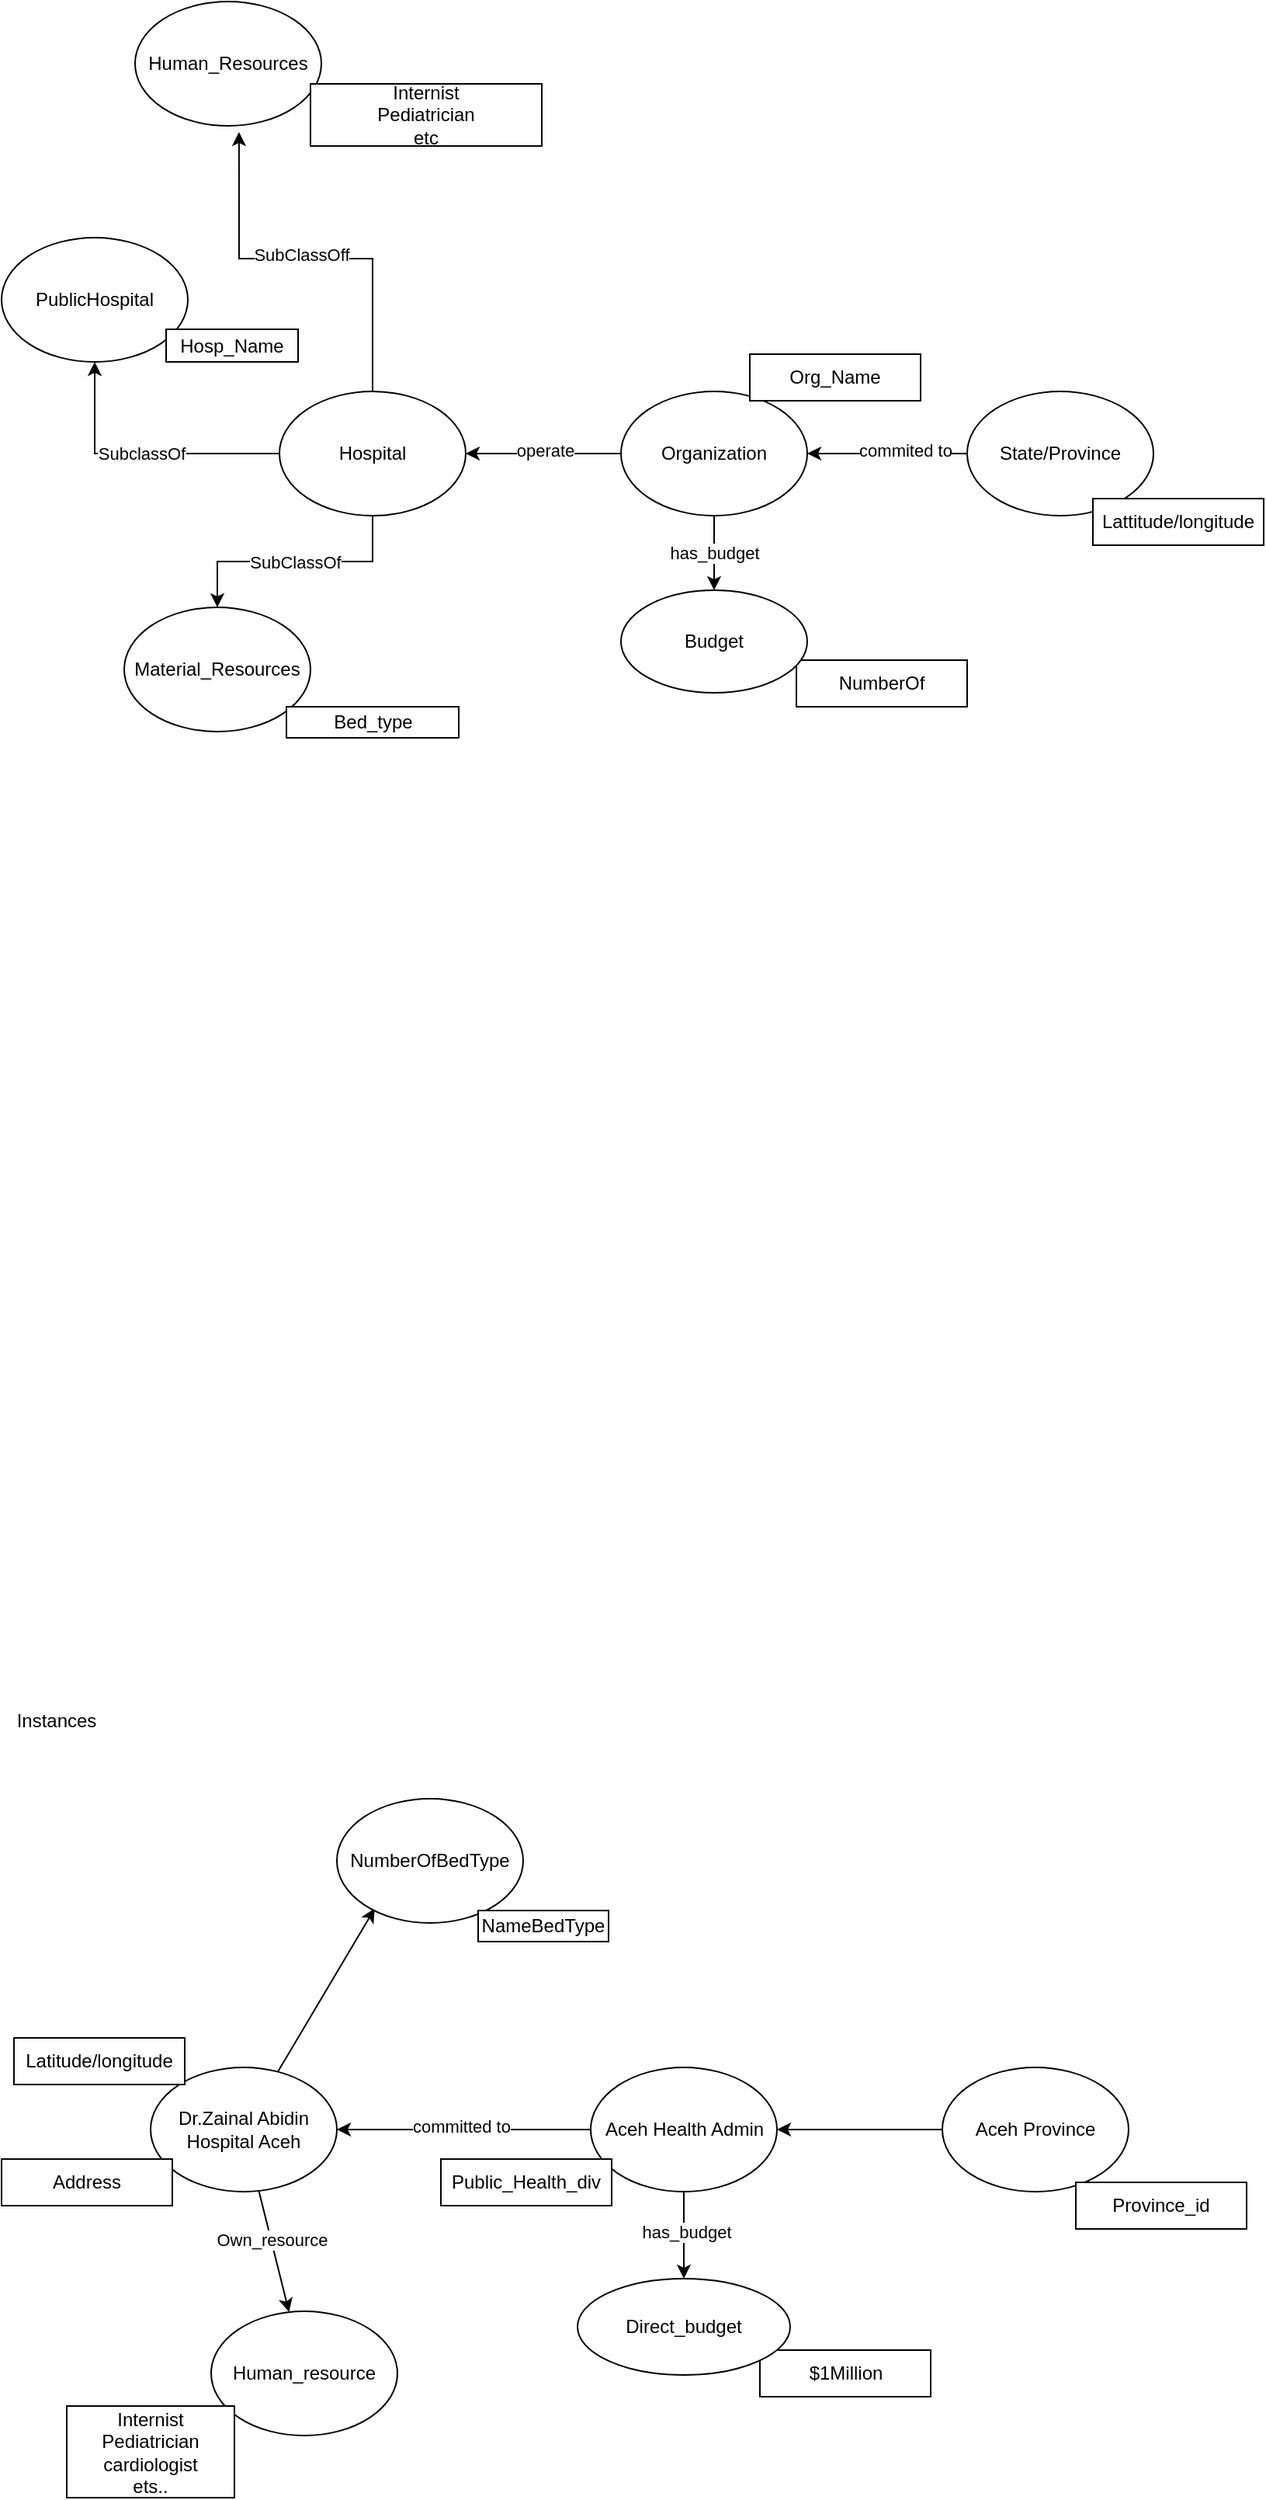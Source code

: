 <mxfile version="21.2.8" type="device" pages="3">
  <diagram name="Page-1" id="DhjK6ub2rNOMFvLf1U9X">
    <mxGraphModel dx="1114" dy="999" grid="0" gridSize="10" guides="1" tooltips="1" connect="1" arrows="1" fold="1" page="1" pageScale="1" pageWidth="850" pageHeight="1100" math="0" shadow="0">
      <root>
        <mxCell id="0" />
        <mxCell id="1" parent="0" />
        <mxCell id="vlAr-wh--yHKUi2ePpUn-33" value="SubclassOf" style="edgeStyle=orthogonalEdgeStyle;rounded=0;orthogonalLoop=1;jettySize=auto;html=1;entryX=0.5;entryY=1;entryDx=0;entryDy=0;" parent="1" source="vlAr-wh--yHKUi2ePpUn-1" target="vlAr-wh--yHKUi2ePpUn-32" edge="1">
          <mxGeometry relative="1" as="geometry" />
        </mxCell>
        <mxCell id="p9-EDQrn5yA7QN9thZiw-11" style="edgeStyle=orthogonalEdgeStyle;rounded=0;orthogonalLoop=1;jettySize=auto;html=1;entryX=0.558;entryY=1.05;entryDx=0;entryDy=0;entryPerimeter=0;" parent="1" source="vlAr-wh--yHKUi2ePpUn-1" target="vlAr-wh--yHKUi2ePpUn-8" edge="1">
          <mxGeometry relative="1" as="geometry" />
        </mxCell>
        <mxCell id="p9-EDQrn5yA7QN9thZiw-13" value="SubClassOff" style="edgeLabel;html=1;align=center;verticalAlign=middle;resizable=0;points=[];" parent="p9-EDQrn5yA7QN9thZiw-11" vertex="1" connectable="0">
          <mxGeometry x="0.04" y="-3" relative="1" as="geometry">
            <mxPoint as="offset" />
          </mxGeometry>
        </mxCell>
        <mxCell id="p9-EDQrn5yA7QN9thZiw-12" value="SubClassOf" style="edgeStyle=orthogonalEdgeStyle;rounded=0;orthogonalLoop=1;jettySize=auto;html=1;" parent="1" source="vlAr-wh--yHKUi2ePpUn-1" target="p9-EDQrn5yA7QN9thZiw-9" edge="1">
          <mxGeometry relative="1" as="geometry" />
        </mxCell>
        <mxCell id="vlAr-wh--yHKUi2ePpUn-1" value="Hospital" style="ellipse;whiteSpace=wrap;html=1;" parent="1" vertex="1">
          <mxGeometry x="205" y="300" width="120" height="80" as="geometry" />
        </mxCell>
        <mxCell id="p9-EDQrn5yA7QN9thZiw-26" value="" style="edgeStyle=orthogonalEdgeStyle;rounded=0;orthogonalLoop=1;jettySize=auto;html=1;" parent="1" source="vlAr-wh--yHKUi2ePpUn-3" target="vlAr-wh--yHKUi2ePpUn-1" edge="1">
          <mxGeometry relative="1" as="geometry" />
        </mxCell>
        <mxCell id="p9-EDQrn5yA7QN9thZiw-27" value="operate" style="edgeLabel;html=1;align=center;verticalAlign=middle;resizable=0;points=[];" parent="p9-EDQrn5yA7QN9thZiw-26" vertex="1" connectable="0">
          <mxGeometry x="-0.016" y="-2" relative="1" as="geometry">
            <mxPoint as="offset" />
          </mxGeometry>
        </mxCell>
        <mxCell id="p9-EDQrn5yA7QN9thZiw-30" value="has_budget" style="edgeStyle=orthogonalEdgeStyle;rounded=0;orthogonalLoop=1;jettySize=auto;html=1;" parent="1" source="vlAr-wh--yHKUi2ePpUn-3" target="p9-EDQrn5yA7QN9thZiw-21" edge="1">
          <mxGeometry relative="1" as="geometry" />
        </mxCell>
        <mxCell id="vlAr-wh--yHKUi2ePpUn-3" value="Organization" style="ellipse;whiteSpace=wrap;html=1;" parent="1" vertex="1">
          <mxGeometry x="425" y="300" width="120" height="80" as="geometry" />
        </mxCell>
        <mxCell id="vlAr-wh--yHKUi2ePpUn-4" value="Org_Name" style="rounded=0;whiteSpace=wrap;html=1;" parent="1" vertex="1">
          <mxGeometry x="508" y="276" width="110" height="30" as="geometry" />
        </mxCell>
        <mxCell id="vlAr-wh--yHKUi2ePpUn-8" value="Human_Resources" style="ellipse;whiteSpace=wrap;html=1;" parent="1" vertex="1">
          <mxGeometry x="112" y="49" width="120" height="80" as="geometry" />
        </mxCell>
        <mxCell id="vlAr-wh--yHKUi2ePpUn-10" value="State/Province" style="ellipse;whiteSpace=wrap;html=1;" parent="1" vertex="1">
          <mxGeometry x="648" y="300" width="120" height="80" as="geometry" />
        </mxCell>
        <mxCell id="vlAr-wh--yHKUi2ePpUn-15" value="Internist&lt;br&gt;Pediatrician&lt;br&gt;etc" style="rounded=0;whiteSpace=wrap;html=1;" parent="1" vertex="1">
          <mxGeometry x="225" y="102" width="149" height="40" as="geometry" />
        </mxCell>
        <mxCell id="vlAr-wh--yHKUi2ePpUn-17" value="NumberOf" style="rounded=0;whiteSpace=wrap;html=1;" parent="1" vertex="1">
          <mxGeometry x="538" y="473" width="110" height="30" as="geometry" />
        </mxCell>
        <mxCell id="p9-EDQrn5yA7QN9thZiw-36" value="" style="edgeStyle=none;rounded=0;orthogonalLoop=1;jettySize=auto;html=1;" parent="1" source="vlAr-wh--yHKUi2ePpUn-18" target="vlAr-wh--yHKUi2ePpUn-20" edge="1">
          <mxGeometry relative="1" as="geometry" />
        </mxCell>
        <mxCell id="p9-EDQrn5yA7QN9thZiw-37" value="committed to" style="edgeLabel;html=1;align=center;verticalAlign=middle;resizable=0;points=[];" parent="p9-EDQrn5yA7QN9thZiw-36" vertex="1" connectable="0">
          <mxGeometry x="0.123" y="-2" relative="1" as="geometry">
            <mxPoint x="8" as="offset" />
          </mxGeometry>
        </mxCell>
        <mxCell id="p9-EDQrn5yA7QN9thZiw-42" value="" style="edgeStyle=none;rounded=0;orthogonalLoop=1;jettySize=auto;html=1;" parent="1" source="vlAr-wh--yHKUi2ePpUn-18" target="p9-EDQrn5yA7QN9thZiw-41" edge="1">
          <mxGeometry relative="1" as="geometry" />
        </mxCell>
        <mxCell id="p9-EDQrn5yA7QN9thZiw-43" value="has_budget" style="edgeLabel;html=1;align=center;verticalAlign=middle;resizable=0;points=[];" parent="p9-EDQrn5yA7QN9thZiw-42" vertex="1" connectable="0">
          <mxGeometry x="-0.065" y="1" relative="1" as="geometry">
            <mxPoint as="offset" />
          </mxGeometry>
        </mxCell>
        <mxCell id="vlAr-wh--yHKUi2ePpUn-18" value="Aceh Health Admin" style="ellipse;whiteSpace=wrap;html=1;" parent="1" vertex="1">
          <mxGeometry x="405.5" y="1379" width="120" height="80" as="geometry" />
        </mxCell>
        <mxCell id="p9-EDQrn5yA7QN9thZiw-31" style="edgeStyle=orthogonalEdgeStyle;rounded=0;orthogonalLoop=1;jettySize=auto;html=1;entryX=1;entryY=0.5;entryDx=0;entryDy=0;" parent="1" source="vlAr-wh--yHKUi2ePpUn-19" target="vlAr-wh--yHKUi2ePpUn-18" edge="1">
          <mxGeometry relative="1" as="geometry" />
        </mxCell>
        <mxCell id="vlAr-wh--yHKUi2ePpUn-19" value="Aceh Province" style="ellipse;whiteSpace=wrap;html=1;" parent="1" vertex="1">
          <mxGeometry x="632" y="1379" width="120" height="80" as="geometry" />
        </mxCell>
        <mxCell id="p9-EDQrn5yA7QN9thZiw-33" value="" style="rounded=0;orthogonalLoop=1;jettySize=auto;html=1;" parent="1" source="vlAr-wh--yHKUi2ePpUn-20" target="p9-EDQrn5yA7QN9thZiw-1" edge="1">
          <mxGeometry relative="1" as="geometry" />
        </mxCell>
        <mxCell id="p9-EDQrn5yA7QN9thZiw-34" value="Own_resource" style="edgeLabel;html=1;align=center;verticalAlign=middle;resizable=0;points=[];" parent="p9-EDQrn5yA7QN9thZiw-33" vertex="1" connectable="0">
          <mxGeometry x="-0.194" relative="1" as="geometry">
            <mxPoint as="offset" />
          </mxGeometry>
        </mxCell>
        <mxCell id="p9-EDQrn5yA7QN9thZiw-35" style="rounded=0;orthogonalLoop=1;jettySize=auto;html=1;entryX=0.203;entryY=0.884;entryDx=0;entryDy=0;entryPerimeter=0;" parent="1" source="vlAr-wh--yHKUi2ePpUn-20" target="vlAr-wh--yHKUi2ePpUn-52" edge="1">
          <mxGeometry relative="1" as="geometry" />
        </mxCell>
        <mxCell id="vlAr-wh--yHKUi2ePpUn-20" value="Dr.Zainal Abidin Hospital Aceh" style="ellipse;whiteSpace=wrap;html=1;" parent="1" vertex="1">
          <mxGeometry x="122" y="1379" width="120" height="80" as="geometry" />
        </mxCell>
        <mxCell id="vlAr-wh--yHKUi2ePpUn-32" value="PublicHospital" style="ellipse;whiteSpace=wrap;html=1;" parent="1" vertex="1">
          <mxGeometry x="26" y="201" width="120" height="80" as="geometry" />
        </mxCell>
        <mxCell id="vlAr-wh--yHKUi2ePpUn-52" value="NumberOfBedType" style="ellipse;whiteSpace=wrap;html=1;" parent="1" vertex="1">
          <mxGeometry x="242" y="1206" width="120" height="80" as="geometry" />
        </mxCell>
        <mxCell id="vlAr-wh--yHKUi2ePpUn-58" value="$1Million" style="rounded=0;whiteSpace=wrap;html=1;" parent="1" vertex="1">
          <mxGeometry x="514.5" y="1561" width="110" height="30" as="geometry" />
        </mxCell>
        <mxCell id="vlAr-wh--yHKUi2ePpUn-59" value="Latitude/longitude" style="rounded=0;whiteSpace=wrap;html=1;" parent="1" vertex="1">
          <mxGeometry x="34" y="1360" width="110" height="30" as="geometry" />
        </mxCell>
        <mxCell id="vlAr-wh--yHKUi2ePpUn-60" value="NameBedType" style="rounded=0;whiteSpace=wrap;html=1;" parent="1" vertex="1">
          <mxGeometry x="333" y="1278" width="84" height="20" as="geometry" />
        </mxCell>
        <mxCell id="R91mBHwkHBW0tk7z-6wp-1" value="Instances" style="text;html=1;align=center;verticalAlign=middle;resizable=0;points=[];autosize=1;strokeColor=none;fillColor=none;" parent="1" vertex="1">
          <mxGeometry x="26" y="1141" width="70" height="30" as="geometry" />
        </mxCell>
        <mxCell id="R91mBHwkHBW0tk7z-6wp-8" value="" style="edgeStyle=none;orthogonalLoop=1;jettySize=auto;html=1;rounded=0;exitX=0;exitY=0.5;exitDx=0;exitDy=0;entryX=1;entryY=0.5;entryDx=0;entryDy=0;" parent="1" source="vlAr-wh--yHKUi2ePpUn-10" target="vlAr-wh--yHKUi2ePpUn-3" edge="1">
          <mxGeometry width="100" relative="1" as="geometry">
            <mxPoint x="642" y="334" as="sourcePoint" />
            <mxPoint x="553" y="334" as="targetPoint" />
            <Array as="points" />
          </mxGeometry>
        </mxCell>
        <mxCell id="p9-EDQrn5yA7QN9thZiw-28" value="commited to" style="edgeLabel;html=1;align=center;verticalAlign=middle;resizable=0;points=[];" parent="R91mBHwkHBW0tk7z-6wp-8" vertex="1" connectable="0">
          <mxGeometry x="-0.225" y="-2" relative="1" as="geometry">
            <mxPoint as="offset" />
          </mxGeometry>
        </mxCell>
        <mxCell id="p9-EDQrn5yA7QN9thZiw-1" value="Human_resource" style="ellipse;whiteSpace=wrap;html=1;" parent="1" vertex="1">
          <mxGeometry x="161" y="1536" width="120" height="80" as="geometry" />
        </mxCell>
        <mxCell id="p9-EDQrn5yA7QN9thZiw-8" value="Internist&lt;br&gt;Pediatrician&lt;br&gt;cardiologist&lt;br&gt;ets.." style="rounded=0;whiteSpace=wrap;html=1;" parent="1" vertex="1">
          <mxGeometry x="68" y="1597" width="108" height="59" as="geometry" />
        </mxCell>
        <mxCell id="p9-EDQrn5yA7QN9thZiw-9" value="Material_Resources" style="ellipse;whiteSpace=wrap;html=1;" parent="1" vertex="1">
          <mxGeometry x="105" y="439" width="120" height="80" as="geometry" />
        </mxCell>
        <mxCell id="p9-EDQrn5yA7QN9thZiw-10" value="Bed_type" style="rounded=0;whiteSpace=wrap;html=1;" parent="1" vertex="1">
          <mxGeometry x="209.5" y="503" width="111" height="20" as="geometry" />
        </mxCell>
        <mxCell id="p9-EDQrn5yA7QN9thZiw-21" value="Budget" style="ellipse;whiteSpace=wrap;html=1;" parent="1" vertex="1">
          <mxGeometry x="425" y="428" width="120" height="66" as="geometry" />
        </mxCell>
        <mxCell id="p9-EDQrn5yA7QN9thZiw-29" value="Lattitude/longitude" style="rounded=0;whiteSpace=wrap;html=1;" parent="1" vertex="1">
          <mxGeometry x="729" y="369" width="110" height="30" as="geometry" />
        </mxCell>
        <mxCell id="p9-EDQrn5yA7QN9thZiw-32" value="Address" style="rounded=0;whiteSpace=wrap;html=1;" parent="1" vertex="1">
          <mxGeometry x="26" y="1438" width="110" height="30" as="geometry" />
        </mxCell>
        <mxCell id="p9-EDQrn5yA7QN9thZiw-38" style="edgeStyle=none;rounded=0;orthogonalLoop=1;jettySize=auto;html=1;exitX=0.25;exitY=1;exitDx=0;exitDy=0;" parent="1" source="vlAr-wh--yHKUi2ePpUn-58" target="vlAr-wh--yHKUi2ePpUn-58" edge="1">
          <mxGeometry relative="1" as="geometry" />
        </mxCell>
        <mxCell id="p9-EDQrn5yA7QN9thZiw-41" value="Direct_budget" style="ellipse;whiteSpace=wrap;html=1;" parent="1" vertex="1">
          <mxGeometry x="397" y="1515" width="137" height="62" as="geometry" />
        </mxCell>
        <mxCell id="p9-EDQrn5yA7QN9thZiw-44" value="Province_id" style="rounded=0;whiteSpace=wrap;html=1;" parent="1" vertex="1">
          <mxGeometry x="718" y="1453" width="110" height="30" as="geometry" />
        </mxCell>
        <mxCell id="p9-EDQrn5yA7QN9thZiw-45" value="Public_Health_div" style="rounded=0;whiteSpace=wrap;html=1;" parent="1" vertex="1">
          <mxGeometry x="309" y="1438" width="110" height="30" as="geometry" />
        </mxCell>
        <mxCell id="p9-EDQrn5yA7QN9thZiw-46" value="Hosp_Name" style="rounded=0;whiteSpace=wrap;html=1;" parent="1" vertex="1">
          <mxGeometry x="132" y="260" width="85" height="21" as="geometry" />
        </mxCell>
      </root>
    </mxGraphModel>
  </diagram>
  <diagram id="33TFPbomxli8kb8NW6hA" name="Page-2">
    <mxGraphModel dx="531" dy="741" grid="1" gridSize="10" guides="1" tooltips="1" connect="1" arrows="1" fold="1" page="1" pageScale="1" pageWidth="850" pageHeight="1100" math="0" shadow="0">
      <root>
        <mxCell id="0" />
        <mxCell id="1" parent="0" />
        <mxCell id="3S3uDWiQ5ca31y17pFXa-1" value="RS Papua" style="ellipse;whiteSpace=wrap;html=1;" vertex="1" parent="1">
          <mxGeometry x="120" y="390" width="120" height="80" as="geometry" />
        </mxCell>
        <mxCell id="hcnlHhOcPN-69Rp-TstV-1" value="" style="curved=1;endArrow=classic;html=1;rounded=0;exitX=1;exitY=0.5;exitDx=0;exitDy=0;" edge="1" parent="1" source="3S3uDWiQ5ca31y17pFXa-1">
          <mxGeometry width="50" height="50" relative="1" as="geometry">
            <mxPoint x="250" y="410" as="sourcePoint" />
            <mxPoint x="360" y="220" as="targetPoint" />
            <Array as="points">
              <mxPoint x="300" y="410" />
              <mxPoint x="250" y="360" />
              <mxPoint x="230" y="330" />
              <mxPoint x="250" y="290" />
            </Array>
          </mxGeometry>
        </mxCell>
        <mxCell id="hcnlHhOcPN-69Rp-TstV-2" value="HasBudget" style="edgeLabel;html=1;align=center;verticalAlign=middle;resizable=0;points=[];" vertex="1" connectable="0" parent="hcnlHhOcPN-69Rp-TstV-1">
          <mxGeometry x="0.088" y="-10" relative="1" as="geometry">
            <mxPoint as="offset" />
          </mxGeometry>
        </mxCell>
        <mxCell id="hcnlHhOcPN-69Rp-TstV-3" value="Direct" style="ellipse;whiteSpace=wrap;html=1;" vertex="1" parent="1">
          <mxGeometry x="320" y="140" width="120" height="80" as="geometry" />
        </mxCell>
        <mxCell id="hcnlHhOcPN-69Rp-TstV-5" value="In_Direct" style="ellipse;whiteSpace=wrap;html=1;" vertex="1" parent="1">
          <mxGeometry x="440" y="210" width="120" height="80" as="geometry" />
        </mxCell>
        <mxCell id="hcnlHhOcPN-69Rp-TstV-7" value="" style="curved=1;endArrow=classic;html=1;rounded=0;entryX=0;entryY=0.5;entryDx=0;entryDy=0;" edge="1" parent="1" target="hcnlHhOcPN-69Rp-TstV-5">
          <mxGeometry width="50" height="50" relative="1" as="geometry">
            <mxPoint x="240" y="320" as="sourcePoint" />
            <mxPoint x="400" y="360" as="targetPoint" />
            <Array as="points">
              <mxPoint x="320" y="270" />
            </Array>
          </mxGeometry>
        </mxCell>
        <mxCell id="hcnlHhOcPN-69Rp-TstV-9" value="Province" style="ellipse;whiteSpace=wrap;html=1;" vertex="1" parent="1">
          <mxGeometry x="425" y="360" width="120" height="80" as="geometry" />
        </mxCell>
        <mxCell id="hcnlHhOcPN-69Rp-TstV-10" value="" style="curved=1;endArrow=classic;html=1;rounded=0;entryX=0;entryY=0;entryDx=0;entryDy=0;" edge="1" parent="1" target="hcnlHhOcPN-69Rp-TstV-9">
          <mxGeometry width="50" height="50" relative="1" as="geometry">
            <mxPoint x="240" y="430" as="sourcePoint" />
            <mxPoint x="400" y="360" as="targetPoint" />
            <Array as="points">
              <mxPoint x="400" y="410" />
              <mxPoint x="350" y="360" />
            </Array>
          </mxGeometry>
        </mxCell>
        <mxCell id="hcnlHhOcPN-69Rp-TstV-11" value="LocatedIn" style="edgeLabel;html=1;align=center;verticalAlign=middle;resizable=0;points=[];" vertex="1" connectable="0" parent="hcnlHhOcPN-69Rp-TstV-10">
          <mxGeometry x="-0.364" y="5" relative="1" as="geometry">
            <mxPoint as="offset" />
          </mxGeometry>
        </mxCell>
        <mxCell id="hcnlHhOcPN-69Rp-TstV-12" value="Nurses" style="ellipse;whiteSpace=wrap;html=1;" vertex="1" parent="1">
          <mxGeometry x="390" y="500" width="120" height="80" as="geometry" />
        </mxCell>
        <mxCell id="hcnlHhOcPN-69Rp-TstV-14" value="" style="curved=1;endArrow=classic;html=1;rounded=0;entryX=0;entryY=0.5;entryDx=0;entryDy=0;exitX=1;exitY=1;exitDx=0;exitDy=0;" edge="1" parent="1" source="3S3uDWiQ5ca31y17pFXa-1" target="hcnlHhOcPN-69Rp-TstV-12">
          <mxGeometry width="50" height="50" relative="1" as="geometry">
            <mxPoint x="190" y="555" as="sourcePoint" />
            <mxPoint x="240" y="505" as="targetPoint" />
            <Array as="points">
              <mxPoint x="340" y="460" />
              <mxPoint x="290" y="500" />
            </Array>
          </mxGeometry>
        </mxCell>
        <mxCell id="hcnlHhOcPN-69Rp-TstV-15" value="has_number_of" style="edgeLabel;html=1;align=center;verticalAlign=middle;resizable=0;points=[];" vertex="1" connectable="0" parent="hcnlHhOcPN-69Rp-TstV-14">
          <mxGeometry x="-0.336" y="-4" relative="1" as="geometry">
            <mxPoint as="offset" />
          </mxGeometry>
        </mxCell>
        <mxCell id="hcnlHhOcPN-69Rp-TstV-18" value="" style="curved=1;endArrow=classic;html=1;rounded=0;" edge="1" parent="1">
          <mxGeometry width="50" height="50" relative="1" as="geometry">
            <mxPoint x="320" y="470" as="sourcePoint" />
            <mxPoint x="390" y="620" as="targetPoint" />
            <Array as="points">
              <mxPoint x="270" y="520" />
              <mxPoint x="380" y="570" />
            </Array>
          </mxGeometry>
        </mxCell>
        <mxCell id="hcnlHhOcPN-69Rp-TstV-19" value="Doctors" style="ellipse;whiteSpace=wrap;html=1;" vertex="1" parent="1">
          <mxGeometry x="340" y="620" width="120" height="80" as="geometry" />
        </mxCell>
      </root>
    </mxGraphModel>
  </diagram>
  <diagram id="nv2lSk63SOu20YU_nJoO" name="Page-3">
    <mxGraphModel dx="1114" dy="999" grid="1" gridSize="10" guides="1" tooltips="1" connect="1" arrows="1" fold="1" page="1" pageScale="1" pageWidth="850" pageHeight="1100" math="0" shadow="0">
      <root>
        <mxCell id="0" />
        <mxCell id="1" parent="0" />
        <mxCell id="S1zi0CzJdjei40PMaPn2-1" value="&lt;b&gt;Data Exploration&lt;/b&gt;" style="rounded=1;whiteSpace=wrap;html=1;" vertex="1" parent="1">
          <mxGeometry x="190" y="320" width="120" height="60" as="geometry" />
        </mxCell>
        <mxCell id="S1zi0CzJdjei40PMaPn2-2" value="&lt;b&gt;Web Ontology Exploration&lt;/b&gt;" style="rounded=1;whiteSpace=wrap;html=1;" vertex="1" parent="1">
          <mxGeometry x="360" y="320" width="120" height="60" as="geometry" />
        </mxCell>
        <mxCell id="S1zi0CzJdjei40PMaPn2-3" value="&lt;b&gt;Web Ontology Testing&lt;/b&gt;" style="rounded=1;whiteSpace=wrap;html=1;" vertex="1" parent="1">
          <mxGeometry x="530" y="320" width="120" height="60" as="geometry" />
        </mxCell>
        <mxCell id="S1zi0CzJdjei40PMaPn2-4" value="" style="shape=flexArrow;endArrow=classic;html=1;rounded=0;exitX=1;exitY=0.5;exitDx=0;exitDy=0;entryX=0;entryY=0.5;entryDx=0;entryDy=0;fillColor=#fff2cc;strokeColor=#d6b656;" edge="1" parent="1" source="S1zi0CzJdjei40PMaPn2-1" target="S1zi0CzJdjei40PMaPn2-2">
          <mxGeometry width="50" height="50" relative="1" as="geometry">
            <mxPoint x="280" y="540" as="sourcePoint" />
            <mxPoint x="330" y="490" as="targetPoint" />
          </mxGeometry>
        </mxCell>
        <mxCell id="S1zi0CzJdjei40PMaPn2-6" value="" style="shape=flexArrow;endArrow=classic;html=1;rounded=0;exitX=1;exitY=0.5;exitDx=0;exitDy=0;entryX=0;entryY=0.5;entryDx=0;entryDy=0;fillColor=#fff2cc;strokeColor=#d6b656;" edge="1" parent="1" source="S1zi0CzJdjei40PMaPn2-2" target="S1zi0CzJdjei40PMaPn2-3">
          <mxGeometry width="50" height="50" relative="1" as="geometry">
            <mxPoint x="500" y="440" as="sourcePoint" />
            <mxPoint x="550" y="390" as="targetPoint" />
          </mxGeometry>
        </mxCell>
      </root>
    </mxGraphModel>
  </diagram>
</mxfile>
